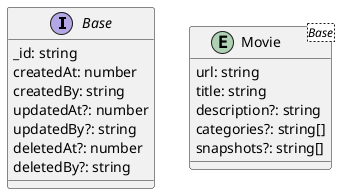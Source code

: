 @startuml

interface Base {
  _id: string
  createdAt: number
  createdBy: string
  updatedAt?: number
  updatedBy?: string
  deletedAt?: number
  deletedBy?: string
}

entity Movie<Base> {
  url: string
  title: string
  description?: string
  categories?: string[]
  snapshots?: string[]
}

@enduml